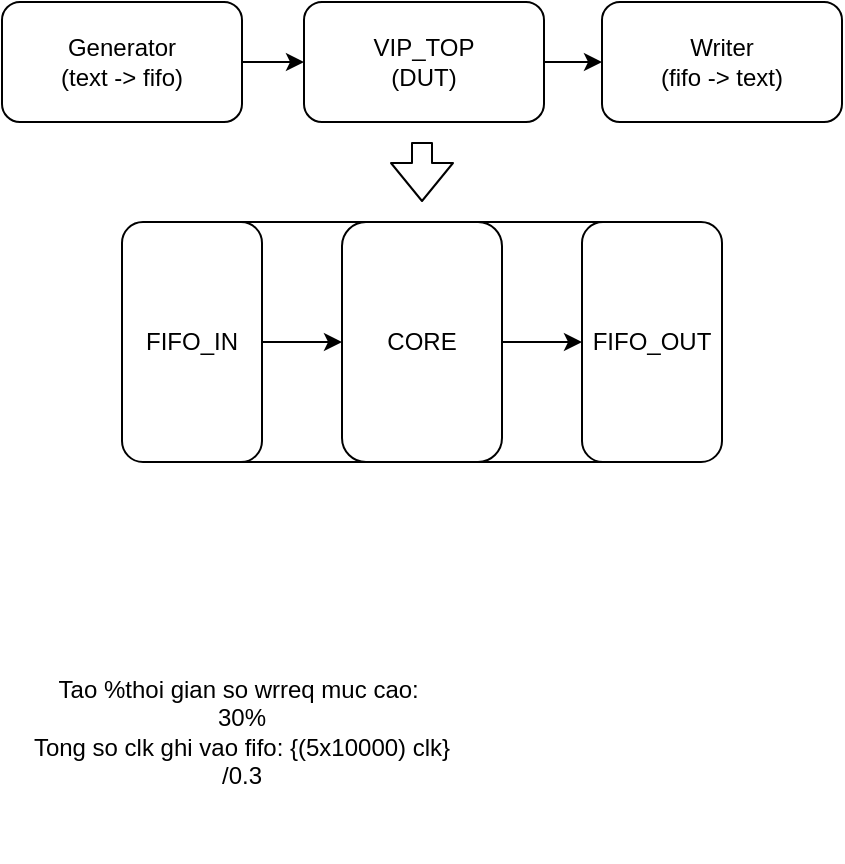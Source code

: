 <mxfile version="14.8.0" type="github">
  <diagram id="XTQzJCb0Qf7L0TeNIpC_" name="Page-1">
    <mxGraphModel dx="676" dy="403" grid="1" gridSize="10" guides="1" tooltips="1" connect="1" arrows="1" fold="1" page="1" pageScale="1" pageWidth="850" pageHeight="1100" math="0" shadow="0">
      <root>
        <mxCell id="0" />
        <mxCell id="1" parent="0" />
        <mxCell id="9qCDPYcU4VxpWgaHBuoi-4" style="edgeStyle=orthogonalEdgeStyle;rounded=0;orthogonalLoop=1;jettySize=auto;html=1;exitX=1;exitY=0.5;exitDx=0;exitDy=0;" edge="1" parent="1" source="9qCDPYcU4VxpWgaHBuoi-1">
          <mxGeometry relative="1" as="geometry">
            <mxPoint x="490" y="259.759" as="targetPoint" />
          </mxGeometry>
        </mxCell>
        <mxCell id="9qCDPYcU4VxpWgaHBuoi-1" value="VIP_TOP&lt;br&gt;(DUT)" style="rounded=1;whiteSpace=wrap;html=1;" vertex="1" parent="1">
          <mxGeometry x="341" y="230" width="120" height="60" as="geometry" />
        </mxCell>
        <mxCell id="9qCDPYcU4VxpWgaHBuoi-3" style="edgeStyle=orthogonalEdgeStyle;rounded=0;orthogonalLoop=1;jettySize=auto;html=1;exitX=1;exitY=0.5;exitDx=0;exitDy=0;entryX=0;entryY=0.5;entryDx=0;entryDy=0;" edge="1" parent="1" source="9qCDPYcU4VxpWgaHBuoi-2" target="9qCDPYcU4VxpWgaHBuoi-1">
          <mxGeometry relative="1" as="geometry" />
        </mxCell>
        <mxCell id="9qCDPYcU4VxpWgaHBuoi-2" value="Generator&lt;br&gt;(text -&amp;gt; fifo)" style="rounded=1;whiteSpace=wrap;html=1;" vertex="1" parent="1">
          <mxGeometry x="190" y="230" width="120" height="60" as="geometry" />
        </mxCell>
        <mxCell id="9qCDPYcU4VxpWgaHBuoi-5" value="Writer&lt;br&gt;(fifo -&amp;gt; text)" style="rounded=1;whiteSpace=wrap;html=1;" vertex="1" parent="1">
          <mxGeometry x="490" y="230" width="120" height="60" as="geometry" />
        </mxCell>
        <mxCell id="9qCDPYcU4VxpWgaHBuoi-6" value="" style="rounded=1;whiteSpace=wrap;html=1;" vertex="1" parent="1">
          <mxGeometry x="250" y="340" width="300" height="120" as="geometry" />
        </mxCell>
        <mxCell id="9qCDPYcU4VxpWgaHBuoi-11" style="edgeStyle=orthogonalEdgeStyle;rounded=0;orthogonalLoop=1;jettySize=auto;html=1;exitX=1;exitY=0.5;exitDx=0;exitDy=0;entryX=0;entryY=0.5;entryDx=0;entryDy=0;" edge="1" parent="1" source="9qCDPYcU4VxpWgaHBuoi-7" target="9qCDPYcU4VxpWgaHBuoi-9">
          <mxGeometry relative="1" as="geometry" />
        </mxCell>
        <mxCell id="9qCDPYcU4VxpWgaHBuoi-7" value="FIFO_IN" style="rounded=1;whiteSpace=wrap;html=1;" vertex="1" parent="1">
          <mxGeometry x="250" y="340" width="70" height="120" as="geometry" />
        </mxCell>
        <mxCell id="9qCDPYcU4VxpWgaHBuoi-8" value="FIFO_OUT" style="rounded=1;whiteSpace=wrap;html=1;" vertex="1" parent="1">
          <mxGeometry x="480" y="340" width="70" height="120" as="geometry" />
        </mxCell>
        <mxCell id="9qCDPYcU4VxpWgaHBuoi-13" style="edgeStyle=orthogonalEdgeStyle;rounded=0;orthogonalLoop=1;jettySize=auto;html=1;exitX=1;exitY=0.5;exitDx=0;exitDy=0;" edge="1" parent="1" source="9qCDPYcU4VxpWgaHBuoi-9" target="9qCDPYcU4VxpWgaHBuoi-8">
          <mxGeometry relative="1" as="geometry" />
        </mxCell>
        <mxCell id="9qCDPYcU4VxpWgaHBuoi-9" value="CORE" style="rounded=1;whiteSpace=wrap;html=1;" vertex="1" parent="1">
          <mxGeometry x="360" y="340" width="80" height="120" as="geometry" />
        </mxCell>
        <mxCell id="9qCDPYcU4VxpWgaHBuoi-14" value="" style="shape=flexArrow;endArrow=classic;html=1;" edge="1" parent="1">
          <mxGeometry width="50" height="50" relative="1" as="geometry">
            <mxPoint x="400" y="300" as="sourcePoint" />
            <mxPoint x="400" y="330" as="targetPoint" />
          </mxGeometry>
        </mxCell>
        <mxCell id="9qCDPYcU4VxpWgaHBuoi-15" value="Tao %thoi gian so wrreq muc cao:&amp;nbsp;&lt;br&gt;30%&lt;br&gt;Tong so clk ghi vao fifo: {(5x10000) clk} /0.3" style="text;html=1;strokeColor=none;fillColor=none;align=center;verticalAlign=middle;whiteSpace=wrap;rounded=0;strokeWidth=20;" vertex="1" parent="1">
          <mxGeometry x="200" y="530" width="220" height="130" as="geometry" />
        </mxCell>
      </root>
    </mxGraphModel>
  </diagram>
</mxfile>
